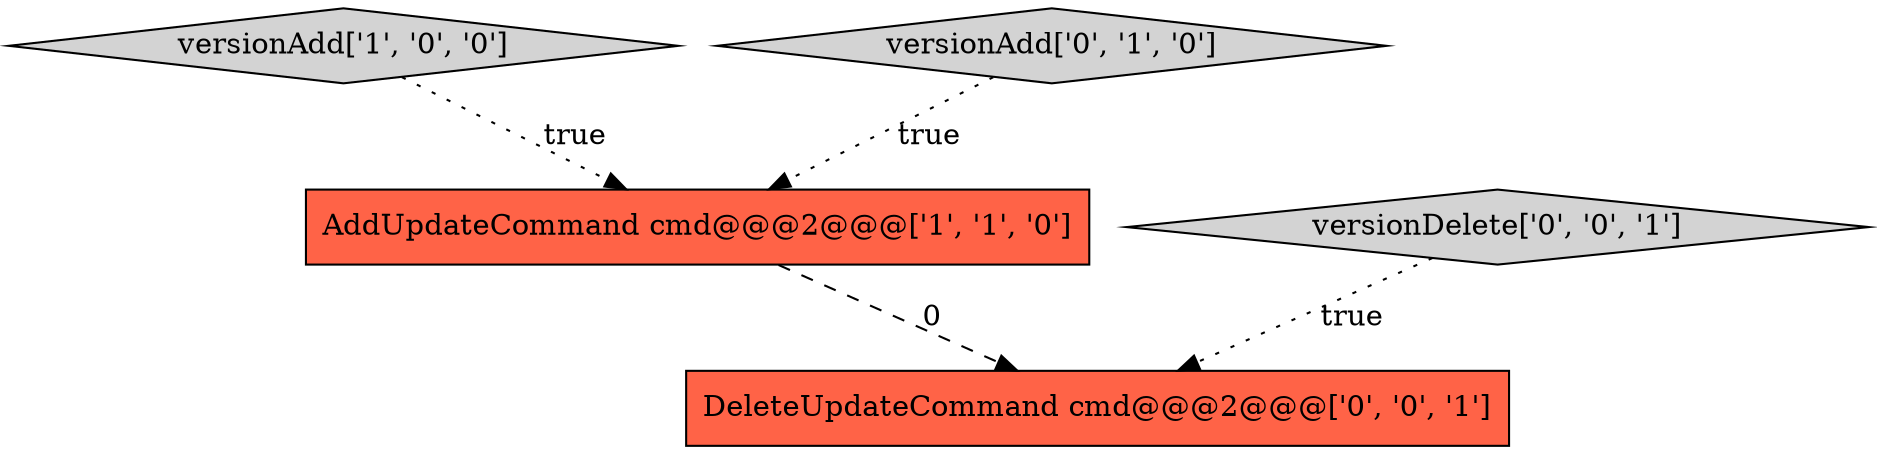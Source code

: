 digraph {
1 [style = filled, label = "versionAdd['1', '0', '0']", fillcolor = lightgray, shape = diamond image = "AAA0AAABBB1BBB"];
4 [style = filled, label = "versionDelete['0', '0', '1']", fillcolor = lightgray, shape = diamond image = "AAA0AAABBB3BBB"];
0 [style = filled, label = "AddUpdateCommand cmd@@@2@@@['1', '1', '0']", fillcolor = tomato, shape = box image = "AAA0AAABBB1BBB"];
2 [style = filled, label = "versionAdd['0', '1', '0']", fillcolor = lightgray, shape = diamond image = "AAA0AAABBB2BBB"];
3 [style = filled, label = "DeleteUpdateCommand cmd@@@2@@@['0', '0', '1']", fillcolor = tomato, shape = box image = "AAA0AAABBB3BBB"];
0->3 [style = dashed, label="0"];
2->0 [style = dotted, label="true"];
4->3 [style = dotted, label="true"];
1->0 [style = dotted, label="true"];
}
